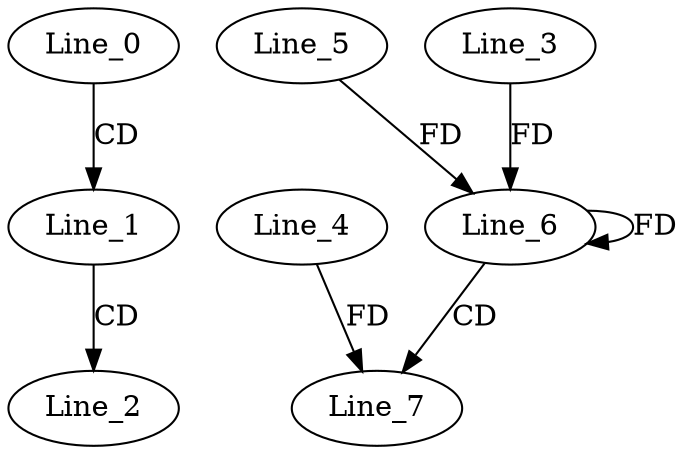 digraph G {
  Line_0;
  Line_1;
  Line_2;
  Line_6;
  Line_5;
  Line_6;
  Line_3;
  Line_6;
  Line_7;
  Line_4;
  Line_7;
  Line_0 -> Line_1 [ label="CD" ];
  Line_1 -> Line_2 [ label="CD" ];
  Line_6 -> Line_6 [ label="FD" ];
  Line_5 -> Line_6 [ label="FD" ];
  Line_3 -> Line_6 [ label="FD" ];
  Line_6 -> Line_7 [ label="CD" ];
  Line_4 -> Line_7 [ label="FD" ];
}
